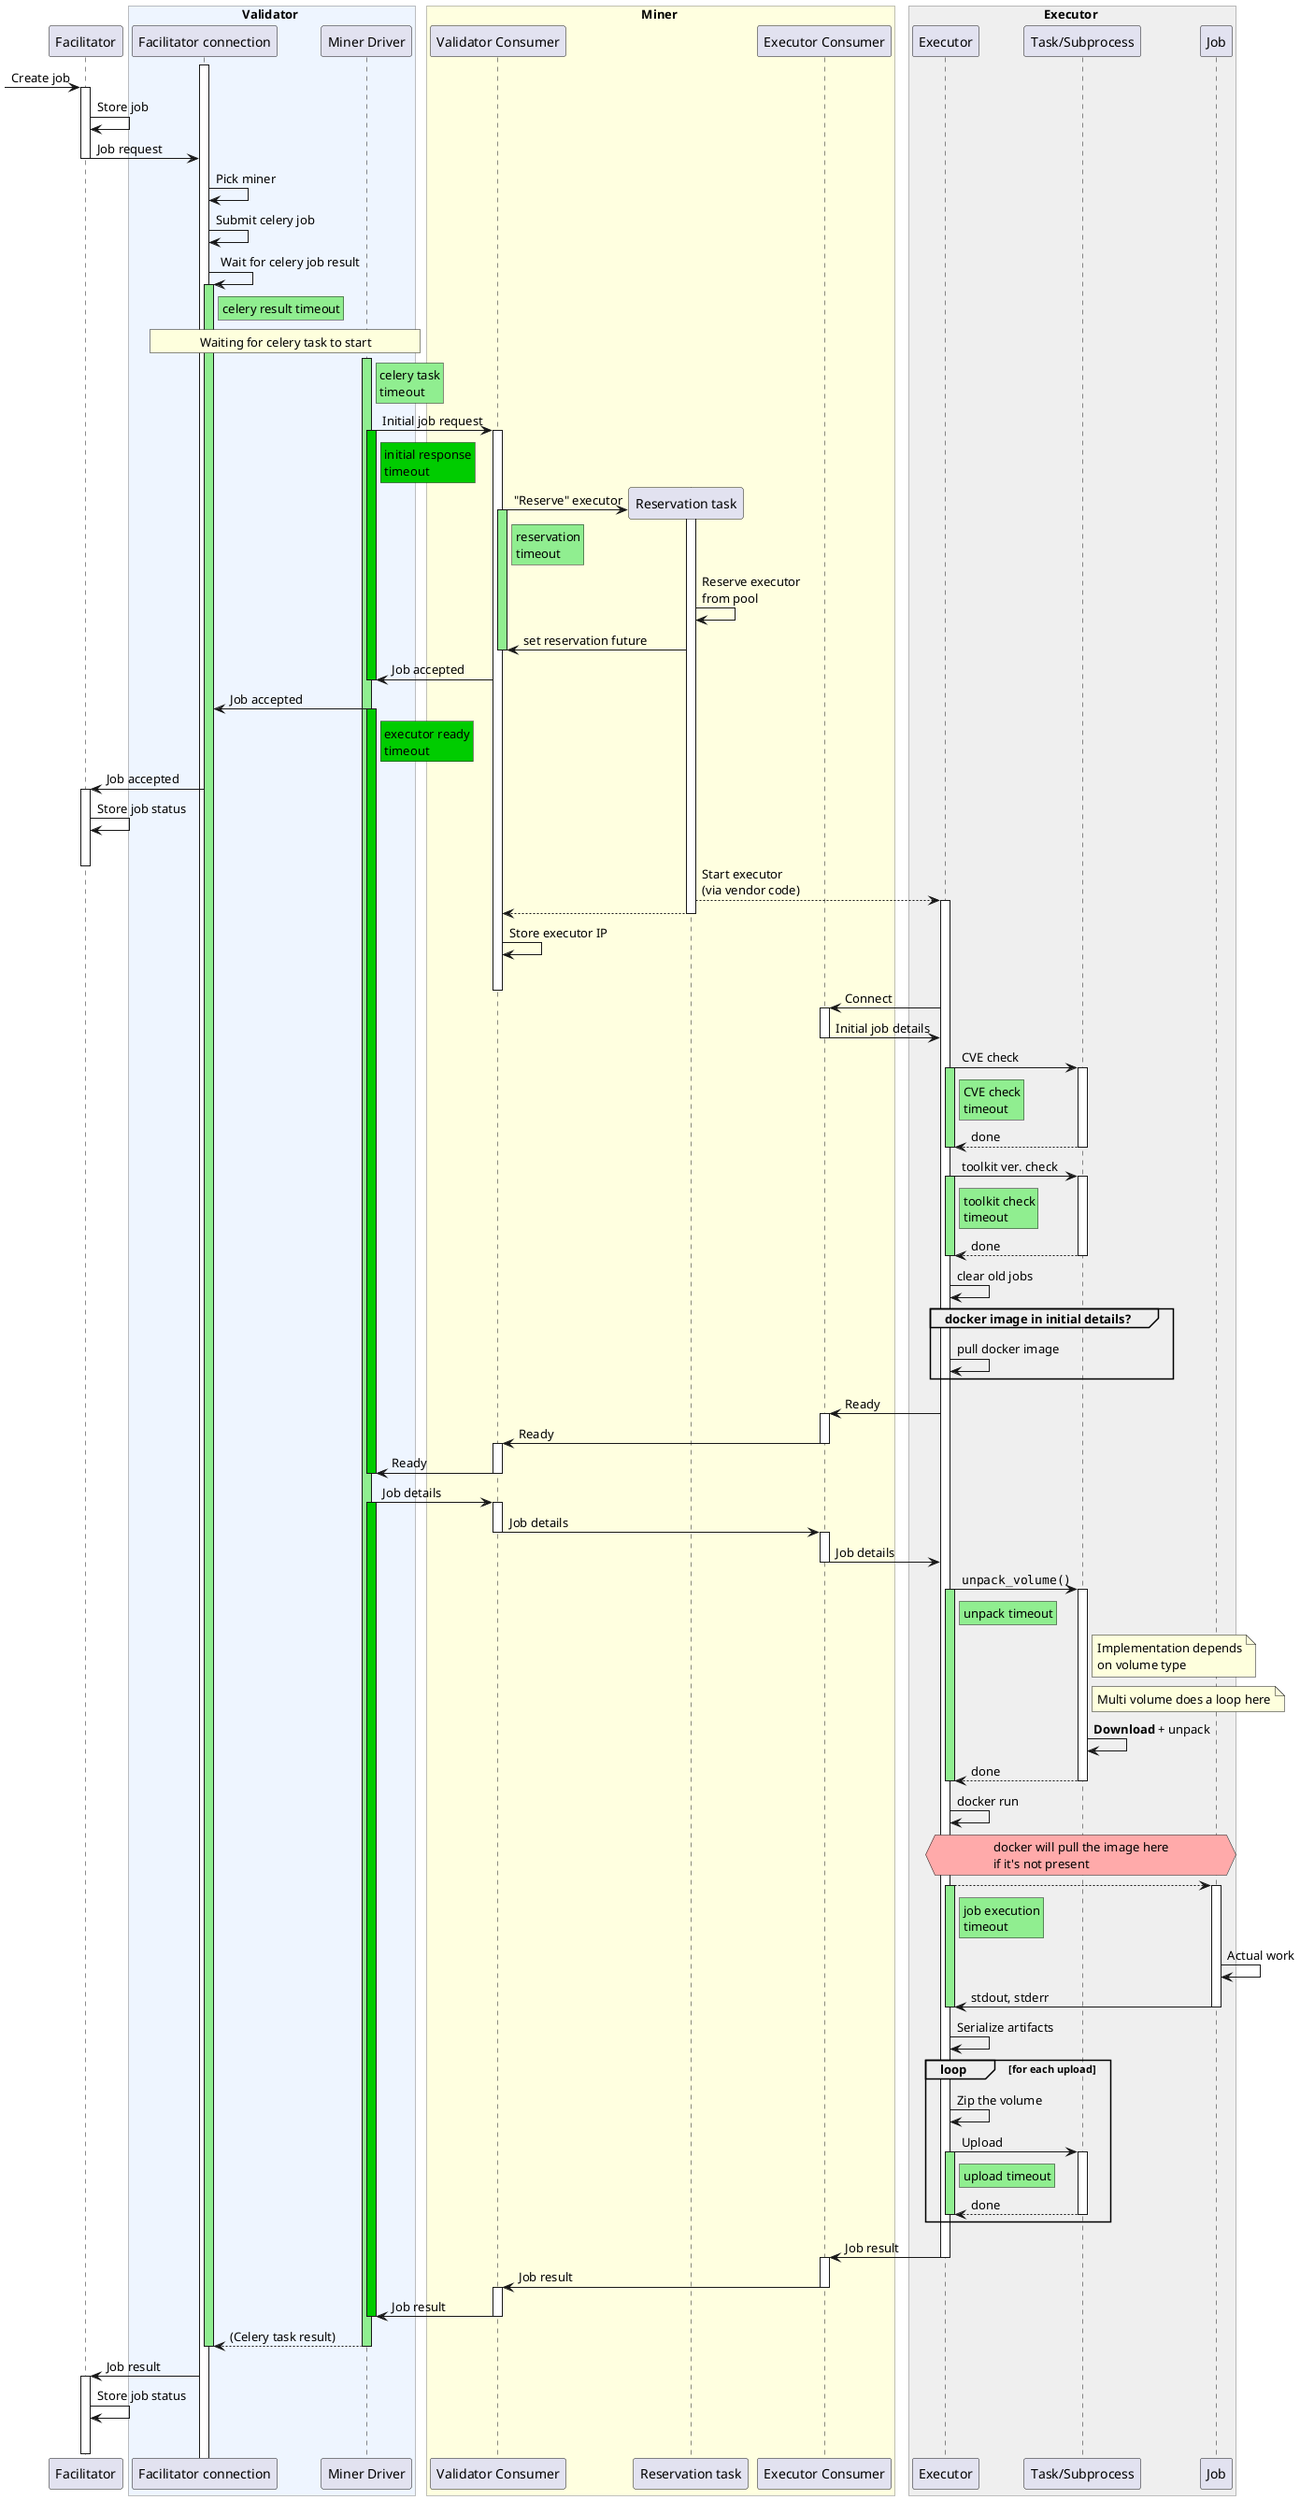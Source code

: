 @startuml
!pragma teoz true
skinparam sequenceBoxBorderColor #gray
participant Facilitator
box Validator #eef5ff
participant "Facilitator connection"
participant "Miner Driver"
end box
box Miner #lightyellow
participant "Validator Consumer"
participant "Reservation task"
participant "Executor Consumer"
end box
box Executor #efefef
participant Executor
participant "Task/Subprocess"
participant Job
end box

activate "Facilitator connection"

-> Facilitator: Create job
activate Facilitator
Facilitator -> Facilitator: Store job
Facilitator -> "Facilitator connection": Job request
deactivate Facilitator

"Facilitator connection" -> "Facilitator connection": Pick miner
"Facilitator connection" -> "Facilitator connection": Submit celery job
"Facilitator connection" -> "Facilitator connection": Wait for celery job result
    activate "Facilitator connection" #lightgreen
    rnote right of "Facilitator connection" #lightgreen: celery result timeout
    rnote over "Facilitator connection", "Miner Driver": Waiting for celery task to start
    activate "Miner Driver" #lightgreen
    rnote right of "Miner Driver" #lightgreen: celery task\ntimeout
    "Miner Driver" -> "Validator Consumer": Initial job request
        activate "Validator Consumer"
        activate "Miner Driver" #0c0
        rnote right of "Miner Driver" #0c0: initial response\ntimeout
        "Validator Consumer" -> "Reservation task" **: "Reserve" executor
        activate "Reservation task"
        activate "Validator Consumer" #lightgreen
        rnote right of "Validator Consumer" #lightgreen: reservation\ntimeout
        "Reservation task" -> "Reservation task": Reserve executor\nfrom pool
        "Reservation task" -> "Validator Consumer": set reservation future
        deactivate "Validator Consumer"
        "Validator Consumer" -> "Miner Driver": Job accepted
        deactivate "Miner Driver"
    "Miner Driver" -> "Facilitator connection": Job accepted
    activate "Miner Driver" #0c0
    rnote right of "Miner Driver" #0c0: executor ready\ntimeout
    "Facilitator connection" -> Facilitator: Job accepted
        activate Facilitator
        Facilitator -> Facilitator: Store job status
        |||
        deactivate Facilitator
        "Reservation task" --> Executor: Start executor\n(via vendor code)
        activate Executor
        "Reservation task" --> "Validator Consumer":
        deactivate "Reservation task"
        "Validator Consumer" -> "Validator Consumer": Store executor IP
        |||
        deactivate "Validator Consumer"
        Executor -> "Executor Consumer": Connect
        activate "Executor Consumer"
        "Executor Consumer" -> Executor: Initial job details
            deactivate "Executor Consumer"
            Executor -> "Task/Subprocess": CVE check
            activate "Task/Subprocess"
            activate Executor #lightgreen
            rnote right of Executor #lightgreen: CVE check\ntimeout
            return done
            deactivate Executor
            deactivate "Task/Subprocess"

            Executor -> "Task/Subprocess": toolkit ver. check
            activate "Task/Subprocess"
            activate Executor #lightgreen
            rnote right of Executor #lightgreen: toolkit check\ntimeout
            return done
            deactivate Executor
            deactivate "Task/Subprocess"

            Executor -> Executor: clear old jobs

            group docker image in initial details?
            Executor -> Executor: pull docker image
            end group

        Executor -> "Executor Consumer": Ready
        activate "Executor Consumer"
        "Executor Consumer" -> "Validator Consumer": Ready
        deactivate "Executor Consumer"
        activate "Validator Consumer"
        "Validator Consumer" -> "Miner Driver": Ready
        deactivate "Validator Consumer"
        deactivate "Miner Driver"
    "Miner Driver" -> "Validator Consumer": Job details
    activate "Miner Driver" #0c0
    activate "Validator Consumer"
        "Validator Consumer" -> "Executor Consumer": Job details
        deactivate "Validator Consumer"
        activate "Executor Consumer"
        "Executor Consumer" -> Executor: Job details
        deactivate "Executor Consumer"

        Executor -> "Task/Subprocess": ""unpack_volume()""
            activate "Task/Subprocess"
            activate Executor #lightgreen
            rnote right of Executor #lightgreen: unpack timeout
            note right of "Task/Subprocess": Implementation depends\non volume type
            note right of "Task/Subprocess": Multi volume does a loop here
            "Task/Subprocess" -> "Task/Subprocess": **Download** + unpack
            return done
            deactivate Executor
            deactivate "Task/Subprocess"
        Executor -> Executor: docker run
        hnote over Executor, Job #faa: docker will pull the image here\nif it's not present
        Executor --> Job
        activate Executor #lightgreen
        rnote right of Executor #lightgreen: job execution\ntimeout
        activate Job
        Job -> Job: Actual work
        Job -> Executor: stdout, stderr
        deactivate Job
        deactivate Executor
        Executor -> Executor: Serialize artifacts
        loop for each upload
        Executor -> Executor: Zip the volume
        Executor -> "Task/Subprocess": Upload
        activate "Task/Subprocess"
        activate Executor #lightgreen
        rnote right of Executor #lightgreen: upload timeout
        "Task/Subprocess" --> Executor: done
        deactivate Executor
        deactivate "Task/Subprocess"
        end loop
        Executor -> "Executor Consumer": Job result
        deactivate Executor
        activate "Executor Consumer"
        "Executor Consumer" -> "Validator Consumer": Job result
        deactivate "Executor Consumer"
        activate "Validator Consumer"
        "Validator Consumer" -> "Miner Driver": Job result
        deactivate "Validator Consumer"
        deactivate "Miner Driver"
    "Miner Driver" --> "Facilitator connection": (Celery task result)
    deactivate "Miner Driver"
    deactivate "Facilitator connection"
"Facilitator connection" -> Facilitator: Job result
        activate Facilitator
        Facilitator -> Facilitator: Store job status
        |||
        deactivate Facilitator
@enduml